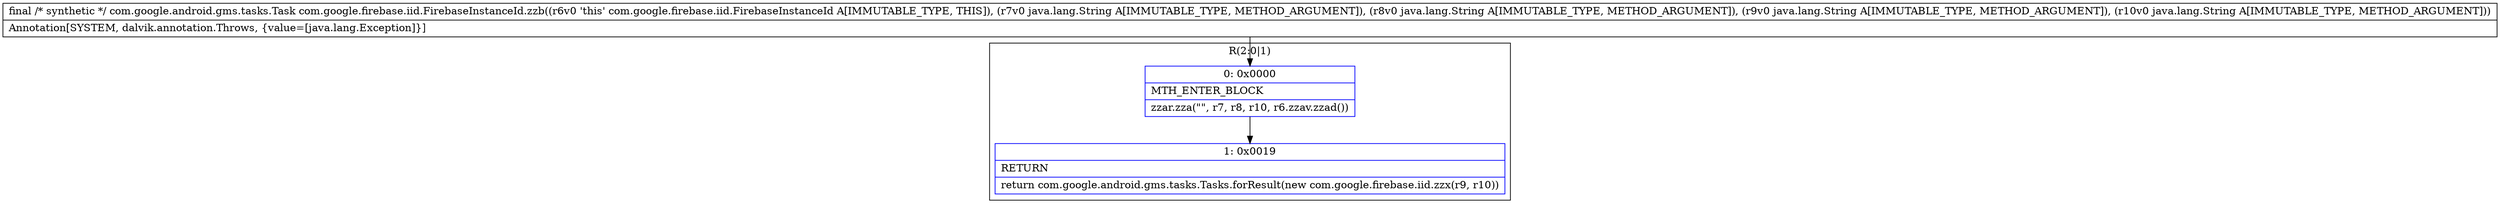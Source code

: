 digraph "CFG forcom.google.firebase.iid.FirebaseInstanceId.zzb(Ljava\/lang\/String;Ljava\/lang\/String;Ljava\/lang\/String;Ljava\/lang\/String;)Lcom\/google\/android\/gms\/tasks\/Task;" {
subgraph cluster_Region_682620104 {
label = "R(2:0|1)";
node [shape=record,color=blue];
Node_0 [shape=record,label="{0\:\ 0x0000|MTH_ENTER_BLOCK\l|zzar.zza(\"\", r7, r8, r10, r6.zzav.zzad())\l}"];
Node_1 [shape=record,label="{1\:\ 0x0019|RETURN\l|return com.google.android.gms.tasks.Tasks.forResult(new com.google.firebase.iid.zzx(r9, r10))\l}"];
}
MethodNode[shape=record,label="{final \/* synthetic *\/ com.google.android.gms.tasks.Task com.google.firebase.iid.FirebaseInstanceId.zzb((r6v0 'this' com.google.firebase.iid.FirebaseInstanceId A[IMMUTABLE_TYPE, THIS]), (r7v0 java.lang.String A[IMMUTABLE_TYPE, METHOD_ARGUMENT]), (r8v0 java.lang.String A[IMMUTABLE_TYPE, METHOD_ARGUMENT]), (r9v0 java.lang.String A[IMMUTABLE_TYPE, METHOD_ARGUMENT]), (r10v0 java.lang.String A[IMMUTABLE_TYPE, METHOD_ARGUMENT]))  | Annotation[SYSTEM, dalvik.annotation.Throws, \{value=[java.lang.Exception]\}]\l}"];
MethodNode -> Node_0;
Node_0 -> Node_1;
}

